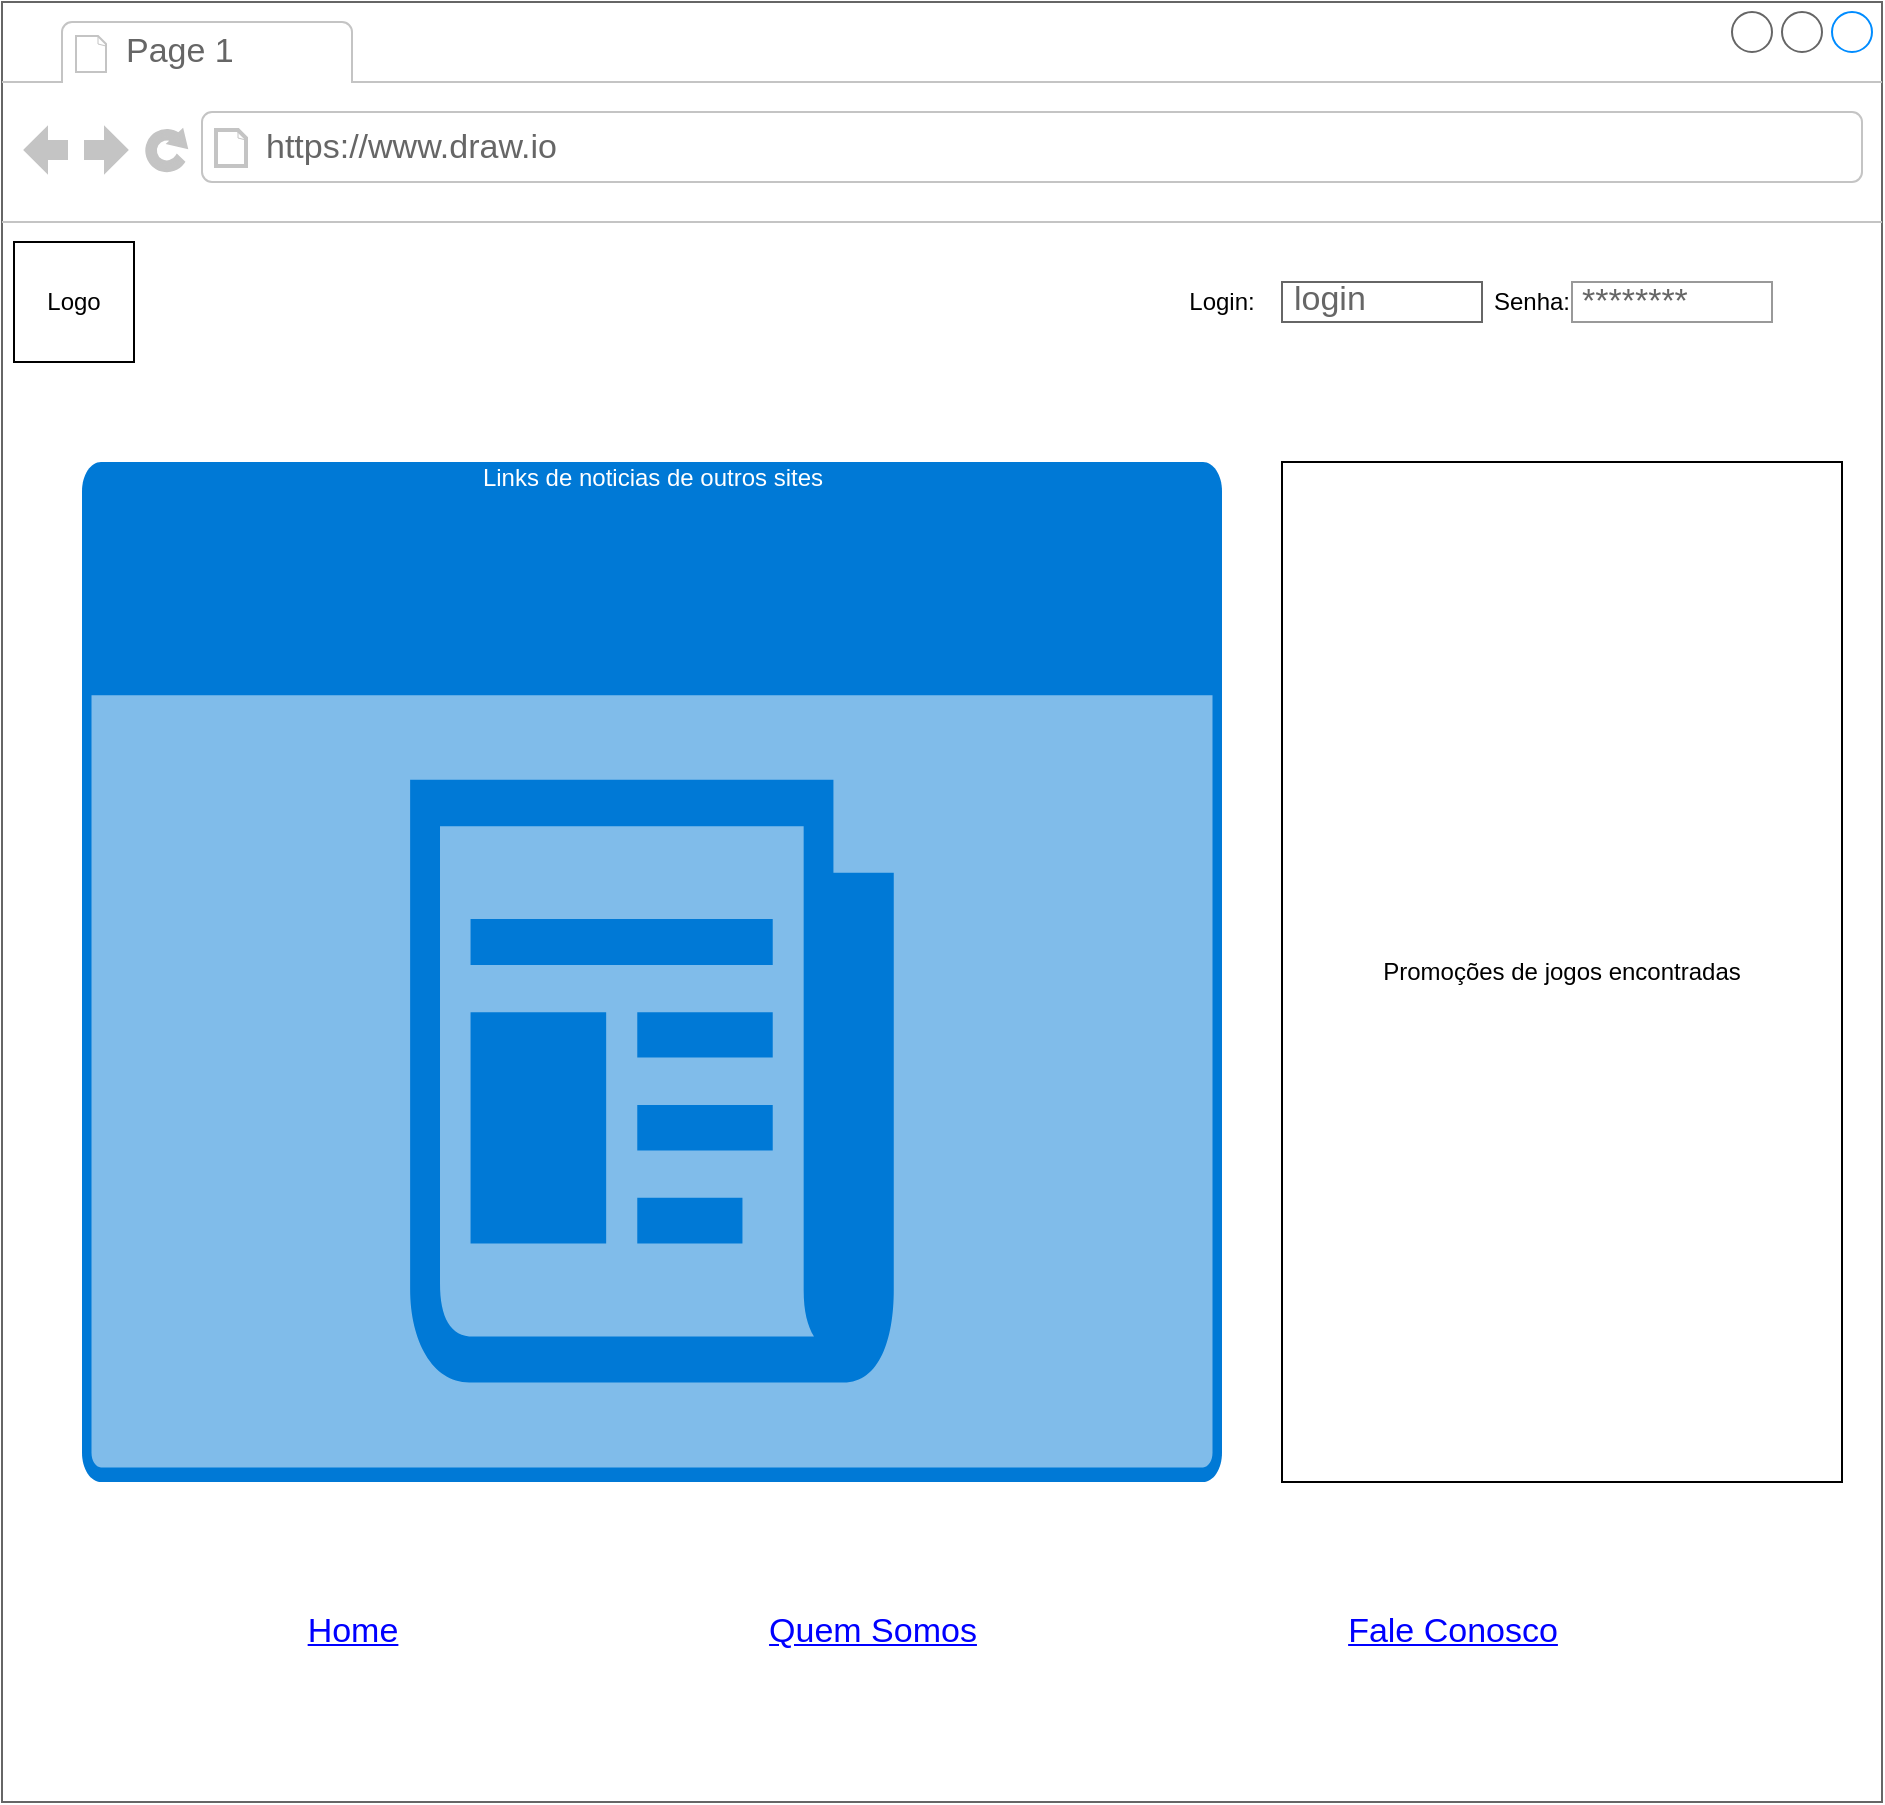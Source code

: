 <mxfile version="14.5.3" type="github">
  <diagram id="WHzlqciuJQte_6YO7btD" name="Page-1">
    <mxGraphModel dx="1038" dy="556" grid="1" gridSize="10" guides="1" tooltips="1" connect="1" arrows="1" fold="1" page="1" pageScale="1" pageWidth="100" pageHeight="100" math="0" shadow="0">
      <root>
        <mxCell id="0" />
        <mxCell id="1" parent="0" />
        <mxCell id="8CqnhyE_vhiBqhHBOoKB-8" value="" style="strokeWidth=1;shadow=0;dashed=0;align=center;html=1;shape=mxgraph.mockup.containers.browserWindow;rSize=0;strokeColor=#666666;strokeColor2=#008cff;strokeColor3=#c4c4c4;mainText=,;recursiveResize=0;" vertex="1" parent="1">
          <mxGeometry width="940" height="900" as="geometry" />
        </mxCell>
        <mxCell id="8CqnhyE_vhiBqhHBOoKB-9" value="Page 1" style="strokeWidth=1;shadow=0;dashed=0;align=center;html=1;shape=mxgraph.mockup.containers.anchor;fontSize=17;fontColor=#666666;align=left;" vertex="1" parent="8CqnhyE_vhiBqhHBOoKB-8">
          <mxGeometry x="60" y="12" width="110" height="26" as="geometry" />
        </mxCell>
        <mxCell id="8CqnhyE_vhiBqhHBOoKB-10" value="https://www.draw.io" style="strokeWidth=1;shadow=0;dashed=0;align=center;html=1;shape=mxgraph.mockup.containers.anchor;rSize=0;fontSize=17;fontColor=#666666;align=left;" vertex="1" parent="8CqnhyE_vhiBqhHBOoKB-8">
          <mxGeometry x="130" y="60" width="250" height="26" as="geometry" />
        </mxCell>
        <mxCell id="8CqnhyE_vhiBqhHBOoKB-1" value="Logo" style="whiteSpace=wrap;html=1;aspect=fixed;" vertex="1" parent="8CqnhyE_vhiBqhHBOoKB-8">
          <mxGeometry x="6" y="120" width="60" height="60" as="geometry" />
        </mxCell>
        <mxCell id="8CqnhyE_vhiBqhHBOoKB-3" value="Login:" style="text;html=1;strokeColor=none;fillColor=none;align=center;verticalAlign=middle;whiteSpace=wrap;rounded=0;" vertex="1" parent="8CqnhyE_vhiBqhHBOoKB-8">
          <mxGeometry x="590" y="140" width="40" height="20" as="geometry" />
        </mxCell>
        <mxCell id="8CqnhyE_vhiBqhHBOoKB-5" value="Senha:" style="text;html=1;strokeColor=none;fillColor=none;align=center;verticalAlign=middle;whiteSpace=wrap;rounded=0;" vertex="1" parent="8CqnhyE_vhiBqhHBOoKB-8">
          <mxGeometry x="745" y="140" width="40" height="20" as="geometry" />
        </mxCell>
        <mxCell id="8CqnhyE_vhiBqhHBOoKB-11" value="********" style="strokeWidth=1;shadow=0;dashed=0;align=center;html=1;shape=mxgraph.mockup.forms.pwField;strokeColor=#999999;mainText=;align=left;fontColor=#666666;fontSize=17;spacingLeft=3;" vertex="1" parent="8CqnhyE_vhiBqhHBOoKB-8">
          <mxGeometry x="785" y="140" width="100" height="20" as="geometry" />
        </mxCell>
        <mxCell id="8CqnhyE_vhiBqhHBOoKB-12" value="login" style="strokeWidth=1;shadow=0;dashed=0;align=center;html=1;shape=mxgraph.mockup.text.textBox;fontColor=#666666;align=left;fontSize=17;spacingLeft=4;spacingTop=-3;strokeColor=#666666;mainText=" vertex="1" parent="8CqnhyE_vhiBqhHBOoKB-8">
          <mxGeometry x="640" y="140" width="100" height="20" as="geometry" />
        </mxCell>
        <mxCell id="8CqnhyE_vhiBqhHBOoKB-14" value="Links de noticias de outros sites" style="html=1;strokeColor=none;fillColor=#0079D6;labelPosition=center;verticalLabelPosition=middle;verticalAlign=top;align=center;fontSize=12;outlineConnect=0;spacingTop=-6;fontColor=#FFFFFF;shape=mxgraph.sitemap.news;" vertex="1" parent="8CqnhyE_vhiBqhHBOoKB-8">
          <mxGeometry x="40" y="230" width="570" height="510" as="geometry" />
        </mxCell>
        <mxCell id="8CqnhyE_vhiBqhHBOoKB-15" value="Promoções de jogos encontradas" style="whiteSpace=wrap;html=1;" vertex="1" parent="8CqnhyE_vhiBqhHBOoKB-8">
          <mxGeometry x="640" y="230" width="280" height="510" as="geometry" />
        </mxCell>
        <mxCell id="8CqnhyE_vhiBqhHBOoKB-23" value="Home" style="shape=rectangle;strokeColor=none;fillColor=none;linkText=;fontSize=17;fontColor=#0000ff;fontStyle=4;html=1;align=center;" vertex="1" parent="8CqnhyE_vhiBqhHBOoKB-8">
          <mxGeometry x="100" y="800" width="150" height="30" as="geometry" />
        </mxCell>
        <mxCell id="8CqnhyE_vhiBqhHBOoKB-24" value="Quem Somos" style="shape=rectangle;strokeColor=none;fillColor=none;linkText=;fontSize=17;fontColor=#0000ff;fontStyle=4;html=1;align=center;" vertex="1" parent="8CqnhyE_vhiBqhHBOoKB-8">
          <mxGeometry x="360" y="800" width="150" height="30" as="geometry" />
        </mxCell>
        <mxCell id="8CqnhyE_vhiBqhHBOoKB-25" value="Fale Conosco" style="shape=rectangle;strokeColor=none;fillColor=none;linkText=;fontSize=17;fontColor=#0000ff;fontStyle=4;html=1;align=center;" vertex="1" parent="8CqnhyE_vhiBqhHBOoKB-8">
          <mxGeometry x="650" y="800" width="150" height="30" as="geometry" />
        </mxCell>
      </root>
    </mxGraphModel>
  </diagram>
</mxfile>
